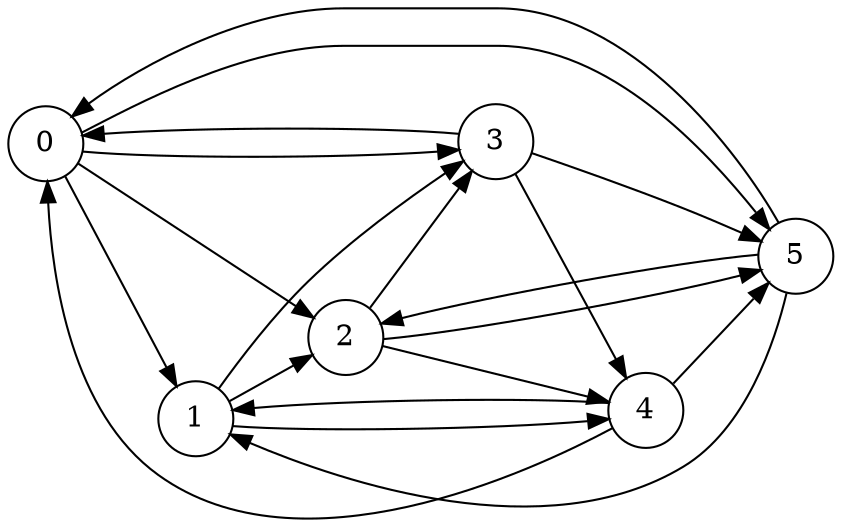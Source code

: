 digraph G {
  rankdir=LR;
  node [shape=circle];
 0 
 0 -> 1 
 0 -> 2 
 0 -> 3 
 0 -> 5 
 1 
 1 -> 2 
 1 -> 3 
 1 -> 4 
 2 
 2 -> 3 
 2 -> 4 
 2 -> 5 
 3 
 3 -> 0 
 3 -> 4 
 3 -> 5 
 4 
 4 -> 0 
 4 -> 1 
 4 -> 5 
 5 
 5 -> 0 
 5 -> 1 
 5 -> 2 
 }

